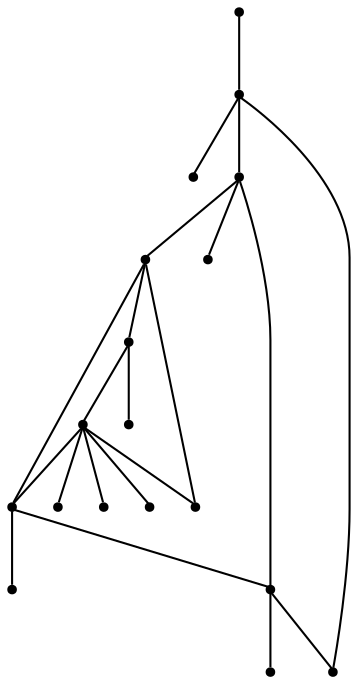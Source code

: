 graph {
  node [shape=point,comment="{\"directed\":false,\"doi\":\"10.1007/11618058_39\",\"figure\":\"4 (1)\"}"]

  v0 [pos="835.8679778343023,1924.235979715983"]
  v1 [pos="689.7272392805232,1905.9713999430337"]
  v2 [pos="799.3330714026163,1851.178709665934"]
  v3 [pos="616.6574264171511,1869.4422403971353"]
  v4 [pos="689.7272392805232,2015.556780497233"]
  v5 [pos="507.05265148074125,1869.4422403971353"]
  v6 [pos="598.3904819222383,1741.594346364339"]
  v7 [pos="616.6574264171511,2088.6120796203613"]
  v8 [pos="707.9952171148256,2179.9328804016113"]
  v9 [pos="507.05265148074125,2088.6120796203613"]
  v10 [pos="360.9129621638808,1942.499510447184"]
  v11 [pos="507.05265148074125,2198.1964111328125"]
  v12 [pos="470.51772915152617,1979.0276209513345"]
  v13 [pos="397.4478924418605,2052.083873748779"]
  v14 [pos="324.37804778343025,2125.14009475708"]
  v15 [pos="269.5751396711483,2052.0838737487793"]
  v16 [pos="397.4478924418604,2179.9328804016113"]
  v17 [pos="269.5751396711483,1832.915147145589"]

  v0 -- v1 [id="-1",pos="835.8679778343023,1924.235979715983 689.7272392805232,1905.9713999430337 689.7272392805232,1905.9713999430337 689.7272392805232,1905.9713999430337"]
  v10 -- v13 [id="-10",pos="360.9129621638808,1942.499510447184 397.4478924418605,2052.083873748779 397.4478924418605,2052.083873748779 397.4478924418605,2052.083873748779"]
  v10 -- v17 [id="-11",pos="360.9129621638808,1942.499510447184 269.5751396711483,1832.915147145589 269.5751396711483,1832.915147145589 269.5751396711483,1832.915147145589"]
  v13 -- v9 [id="-13",pos="397.4478924418605,2052.083873748779 507.05265148074125,2088.6120796203613 507.05265148074125,2088.6120796203613 507.05265148074125,2088.6120796203613"]
  v13 -- v16 [id="-14",pos="397.4478924418605,2052.083873748779 397.4478924418604,2179.9328804016113 397.4478924418604,2179.9328804016113 397.4478924418604,2179.9328804016113"]
  v13 -- v15 [id="-15",pos="397.4478924418605,2052.083873748779 269.5751396711483,2052.0838737487793 269.5751396711483,2052.0838737487793 269.5751396711483,2052.0838737487793"]
  v13 -- v12 [id="-16",pos="397.4478924418605,2052.083873748779 470.51772915152617,1979.0276209513345 470.51772915152617,1979.0276209513345 470.51772915152617,1979.0276209513345"]
  v13 -- v14 [id="-17",pos="397.4478924418605,2052.083873748779 324.37804778343025,2125.14009475708 324.37804778343025,2125.14009475708 324.37804778343025,2125.14009475708"]
  v12 -- v5 [id="-18",pos="470.51772915152617,1979.0276209513345 507.05265148074125,1869.4422403971353 507.05265148074125,1869.4422403971353 507.05265148074125,1869.4422403971353"]
  v9 -- v7 [id="-19",pos="507.05265148074125,2088.6120796203613 616.6574264171511,2088.6120796203613 616.6574264171511,2088.6120796203613 616.6574264171511,2088.6120796203613"]
  v9 -- v11 [id="-20",pos="507.05265148074125,2088.6120796203613 507.05265148074125,2198.1964111328125 507.05265148074125,2198.1964111328125 507.05265148074125,2198.1964111328125"]
  v5 -- v10 [id="-21",pos="507.05265148074125,1869.4422403971353 360.9129621638808,1942.499510447184 360.9129621638808,1942.499510447184 360.9129621638808,1942.499510447184"]
  v5 -- v9 [id="-22",pos="507.05265148074125,1869.4422403971353 507.05265148074125,2088.6120796203613 507.05265148074125,2088.6120796203613 507.05265148074125,2088.6120796203613"]
  v7 -- v8 [id="-23",pos="616.6574264171511,2088.6120796203613 707.9952171148256,2179.9328804016113 707.9952171148256,2179.9328804016113 707.9952171148256,2179.9328804016113"]
  v7 -- v4 [id="-24",pos="616.6574264171511,2088.6120796203613 689.7272392805232,2015.556780497233 689.7272392805232,2015.556780497233 689.7272392805232,2015.556780497233"]
  v7 -- v3 [id="-25",pos="616.6574264171511,2088.6120796203613 616.6574264171511,1869.4422403971353 616.6574264171511,1869.4422403971353 616.6574264171511,1869.4422403971353"]
  v3 -- v6 [id="-26",pos="616.6574264171511,1869.4422403971353 598.3904819222383,1741.594346364339 598.3904819222383,1741.594346364339 598.3904819222383,1741.594346364339"]
  v3 -- v5 [id="-27",pos="616.6574264171511,1869.4422403971353 507.05265148074125,1869.4422403971353 507.05265148074125,1869.4422403971353 507.05265148074125,1869.4422403971353"]
  v4 -- v1 [id="-28",pos="689.7272392805232,2015.556780497233 689.7272392805232,1905.9713999430337 689.7272392805232,1905.9713999430337 689.7272392805232,1905.9713999430337"]
  v1 -- v3 [id="-29",pos="689.7272392805232,1905.9713999430337 616.6574264171511,1869.4422403971353 616.6574264171511,1869.4422403971353 616.6574264171511,1869.4422403971353"]
  v1 -- v2 [id="-30",pos="689.7272392805232,1905.9713999430337 799.3330714026163,1851.178709665934 799.3330714026163,1851.178709665934 799.3330714026163,1851.178709665934"]
}